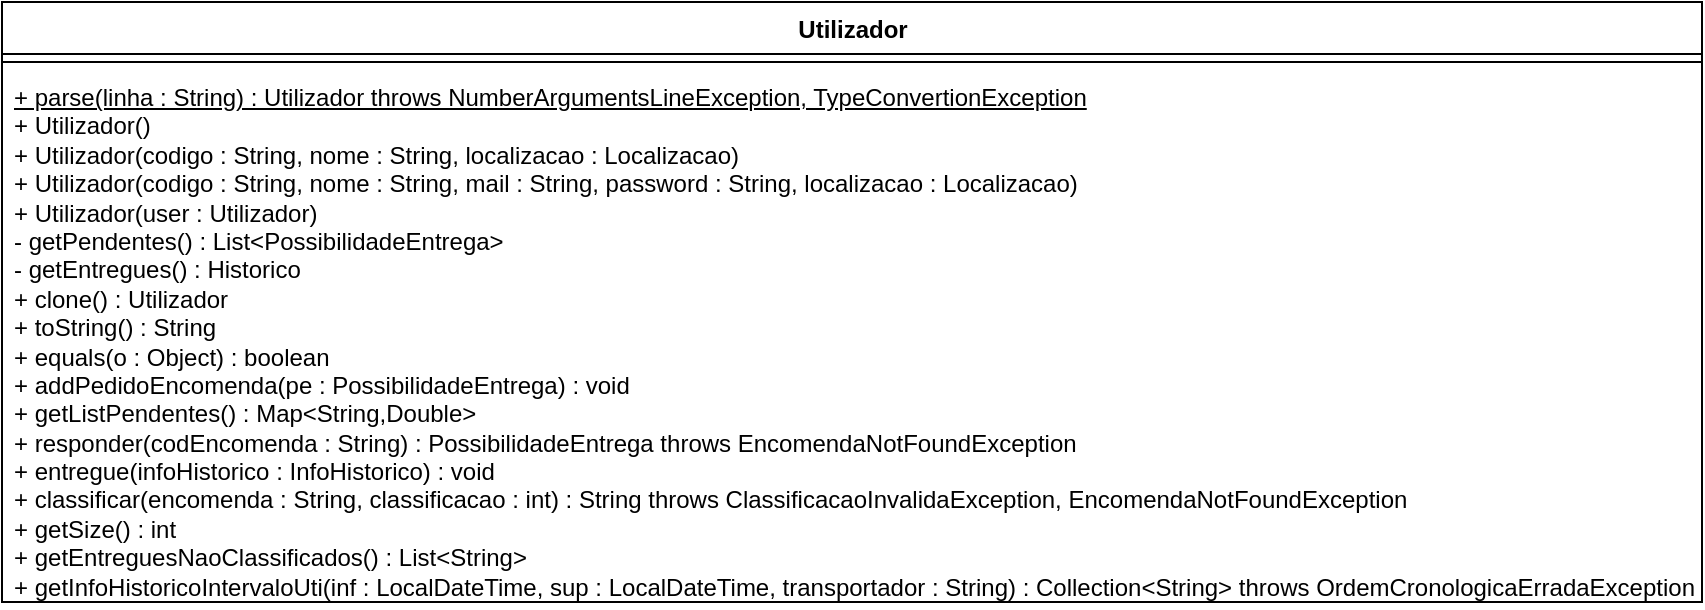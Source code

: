 <mxfile version="13.0.1" type="device"><diagram id="156TWqzqvm_quB4XYFCr" name="Page-1"><mxGraphModel dx="1102" dy="794" grid="1" gridSize="10" guides="1" tooltips="1" connect="1" arrows="1" fold="1" page="1" pageScale="1" pageWidth="1169" pageHeight="827" math="0" shadow="0"><root><mxCell id="0"/><mxCell id="1" parent="0"/><mxCell id="wLXwx-0b9c9h5c0pxnsm-26" value="Utilizador" style="swimlane;fontStyle=1;align=center;verticalAlign=top;childLayout=stackLayout;horizontal=1;startSize=26;horizontalStack=0;resizeParent=1;resizeParentMax=0;resizeLast=0;collapsible=1;marginBottom=0;fontFamily=Helvetica;html=1;" vertex="1" parent="1"><mxGeometry x="110" y="310" width="850" height="300" as="geometry"/></mxCell><mxCell id="wLXwx-0b9c9h5c0pxnsm-28" value="" style="line;strokeWidth=1;fillColor=none;align=left;verticalAlign=middle;spacingTop=-1;spacingLeft=3;spacingRight=3;rotatable=0;labelPosition=right;points=[];portConstraint=eastwest;" vertex="1" parent="wLXwx-0b9c9h5c0pxnsm-26"><mxGeometry y="26" width="850" height="8" as="geometry"/></mxCell><mxCell id="wLXwx-0b9c9h5c0pxnsm-29" value="&lt;u&gt;+ parse(linha : String) : Utilizador throws NumberArgumentsLineException, TypeConvertionException&lt;/u&gt;&lt;br&gt;+ Utilizador()&lt;br&gt;+ Utilizador(codigo : String, nome : String, localizacao : Localizacao)&lt;br&gt;+ Utilizador(codigo : String, nome : String, mail : String, password : String, localizacao : Localizacao)&lt;br&gt;+ Utilizador(user : Utilizador)&lt;br&gt;- getPendentes() : List&amp;lt;PossibilidadeEntrega&amp;gt;&lt;br&gt;- getEntregues() : Historico&lt;br&gt;+ clone() : Utilizador&lt;br&gt;+ toString() : String&lt;br&gt;+ equals(o : Object) : boolean&lt;br&gt;+ addPedidoEncomenda(pe : PossibilidadeEntrega) : void&lt;br&gt;+ getListPendentes() : Map&amp;lt;String,Double&amp;gt;&lt;br&gt;+ responder(codEncomenda : String) : PossibilidadeEntrega throws EncomendaNotFoundException&lt;br&gt;+ entregue(infoHistorico : InfoHistorico) : void&lt;br&gt;+ classificar(encomenda : String, classificacao : int) : String throws ClassificacaoInvalidaException, EncomendaNotFoundException&lt;br&gt;+ getSize() : int&lt;br&gt;+ getEntreguesNaoClassificados() : List&amp;lt;String&amp;gt;&lt;br&gt;+ getInfoHistoricoIntervaloUti(inf : LocalDateTime, sup : LocalDateTime, transportador : String) : Collection&amp;lt;String&amp;gt; throws OrdemCronologicaErradaException" style="text;strokeColor=none;fillColor=none;align=left;verticalAlign=top;spacingLeft=4;spacingRight=4;overflow=hidden;rotatable=0;points=[[0,0.5],[1,0.5]];portConstraint=eastwest;html=1;" vertex="1" parent="wLXwx-0b9c9h5c0pxnsm-26"><mxGeometry y="34" width="850" height="266" as="geometry"/></mxCell></root></mxGraphModel></diagram></mxfile>